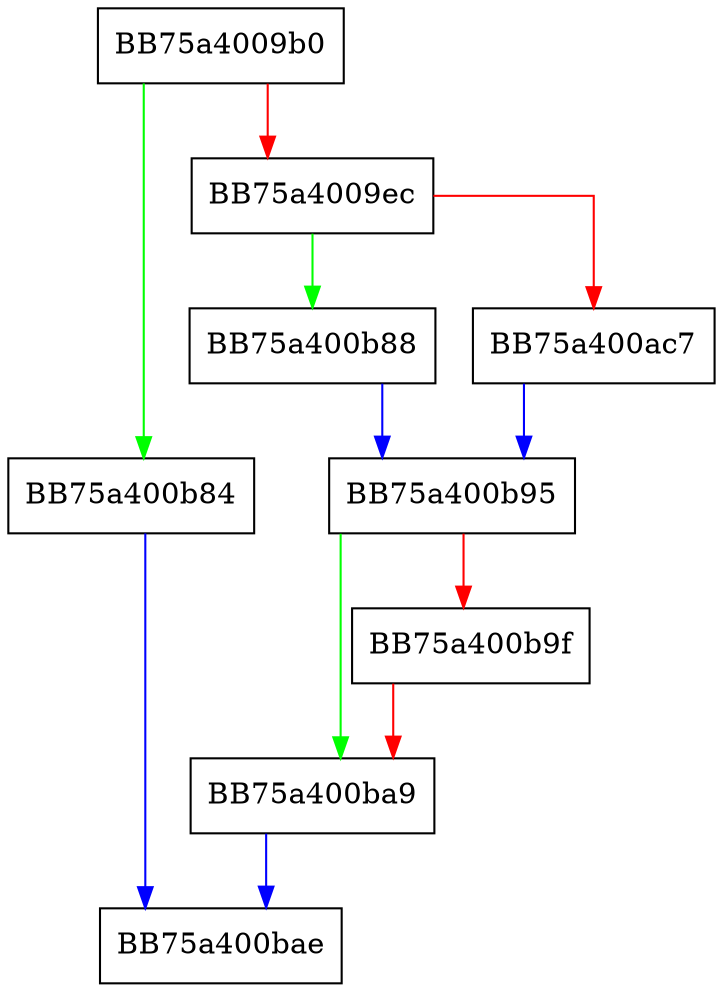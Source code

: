 digraph RollingQueueQueryKey {
  node [shape="box"];
  graph [splines=ortho];
  BB75a4009b0 -> BB75a400b84 [color="green"];
  BB75a4009b0 -> BB75a4009ec [color="red"];
  BB75a4009ec -> BB75a400b88 [color="green"];
  BB75a4009ec -> BB75a400ac7 [color="red"];
  BB75a400ac7 -> BB75a400b95 [color="blue"];
  BB75a400b84 -> BB75a400bae [color="blue"];
  BB75a400b88 -> BB75a400b95 [color="blue"];
  BB75a400b95 -> BB75a400ba9 [color="green"];
  BB75a400b95 -> BB75a400b9f [color="red"];
  BB75a400b9f -> BB75a400ba9 [color="red"];
  BB75a400ba9 -> BB75a400bae [color="blue"];
}